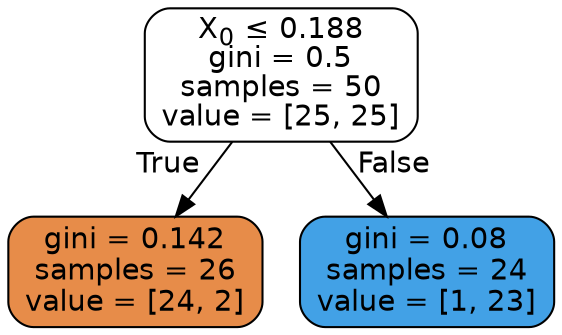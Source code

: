 digraph Tree {
node [shape=box, style="filled, rounded", color="black", fontname=helvetica] ;
edge [fontname=helvetica] ;
0 [label=<X<SUB>0</SUB> &le; 0.188<br/>gini = 0.5<br/>samples = 50<br/>value = [25, 25]>, fillcolor="#ffffff"] ;
1 [label=<gini = 0.142<br/>samples = 26<br/>value = [24, 2]>, fillcolor="#e78c49"] ;
0 -> 1 [labeldistance=2.5, labelangle=45, headlabel="True"] ;
2 [label=<gini = 0.08<br/>samples = 24<br/>value = [1, 23]>, fillcolor="#42a1e6"] ;
0 -> 2 [labeldistance=2.5, labelangle=-45, headlabel="False"] ;
}